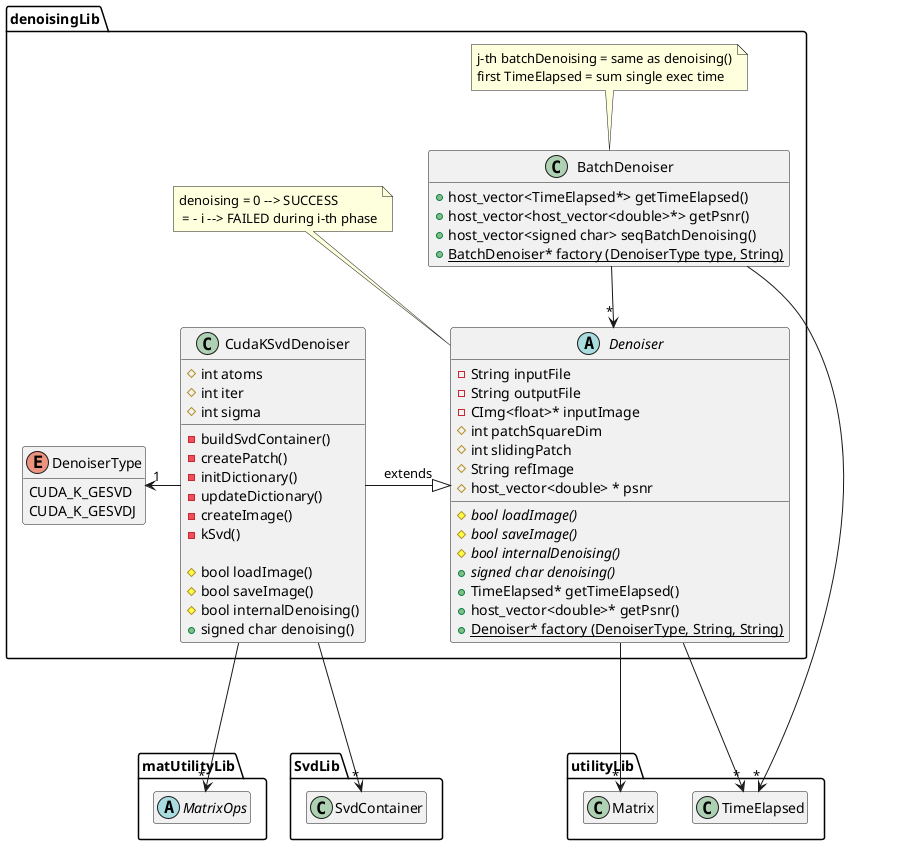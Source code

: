 @startuml DenoisingDiagram

package denoisingLib{

    enum DenoiserType{
            CUDA_K_GESVD
            CUDA_K_GESVDJ
    }

    abstract class Denoiser{
        - String inputFile
        - String outputFile
        - CImg<float>* inputImage
        # int patchSquareDim
        # int slidingPatch
        # String refImage
        # host_vector<double> * psnr

        {abstract} # bool loadImage()
        {abstract} # bool saveImage()
        {abstract} # bool internalDenoising()
        {abstract} + signed char denoising()
        + TimeElapsed* getTimeElapsed()
        + host_vector<double>* getPsnr()
        {static} + Denoiser* factory (DenoiserType, String, String)
    }

    note top: denoising = 0 --> SUCCESS\n = - i --> FAILED during i-th phase 

    class CudaKSvdDenoiser{
        # int atoms
        # int iter
        # int sigma

        - buildSvdContainer()
        - createPatch()
        - initDictionary()
        - updateDictionary()
        - createImage()
        - kSvd()
        
        # bool loadImage()
        # bool saveImage()
        # bool internalDenoising()
        + signed char denoising()
    }

    class BatchDenoiser{
        + host_vector<TimeElapsed*> getTimeElapsed() 
        + host_vector<host_vector<double>*> getPsnr()
        + host_vector<signed char> seqBatchDenoising()
        {static} + BatchDenoiser* factory (DenoiserType type, String)
    }

    note top: j-th batchDenoising = same as denoising()\nfirst TimeElapsed = sum single exec time 


    CudaKSvdDenoiser -|> Denoiser : extends
    DenoiserType "1"<- CudaKSvdDenoiser
    BatchDenoiser --> "*" Denoiser

    hide BatchDenoiser fields
    hide DenoiserType methods
}

package utilityLib{
    class Matrix
    class TimeElapsed
    

    hide Matrix fields
    hide Matrix methods

    hide TimeElapsed fields
    hide TimeElapsed methods

}

package matUtilityLib{
    abstract class MatrixOps
    hide MatrixOps fields
    hide MatrixOps methods
}

package SvdLib{
    class SvdContainer

    hide SvdContainer fields
    hide SvdContainer methods
}

BatchDenoiser ---> "*" TimeElapsed
Denoiser ---> "*" TimeElapsed
Denoiser ---> "*" Matrix
CudaKSvdDenoiser ---> "*" MatrixOps
CudaKSvdDenoiser ---> "*" SvdContainer

@enduml